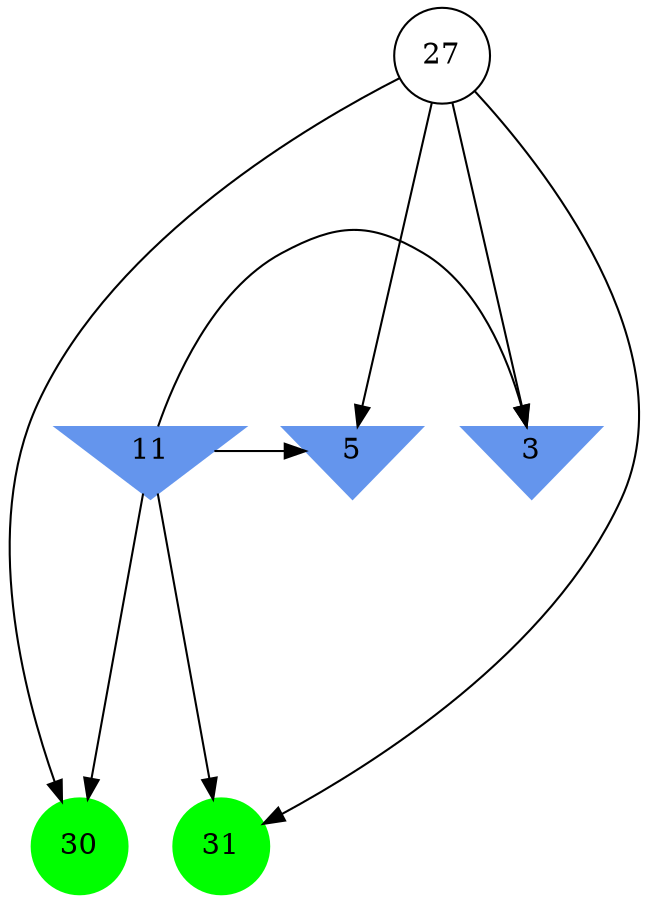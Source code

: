 digraph brain {
	ranksep=2.0;
	3 [shape=invtriangle,style=filled,color=cornflowerblue];
	5 [shape=invtriangle,style=filled,color=cornflowerblue];
	11 [shape=invtriangle,style=filled,color=cornflowerblue];
	27 [shape=circle,color=black];
	30 [shape=circle,style=filled,color=green];
	31 [shape=circle,style=filled,color=green];
	11	->	5;
	11	->	31;
	11	->	3;
	11	->	30;
	27	->	5;
	27	->	31;
	27	->	3;
	27	->	30;
	{ rank=same; 3; 5; 11; }
	{ rank=same; 27; }
	{ rank=same; 30; 31; }
}
